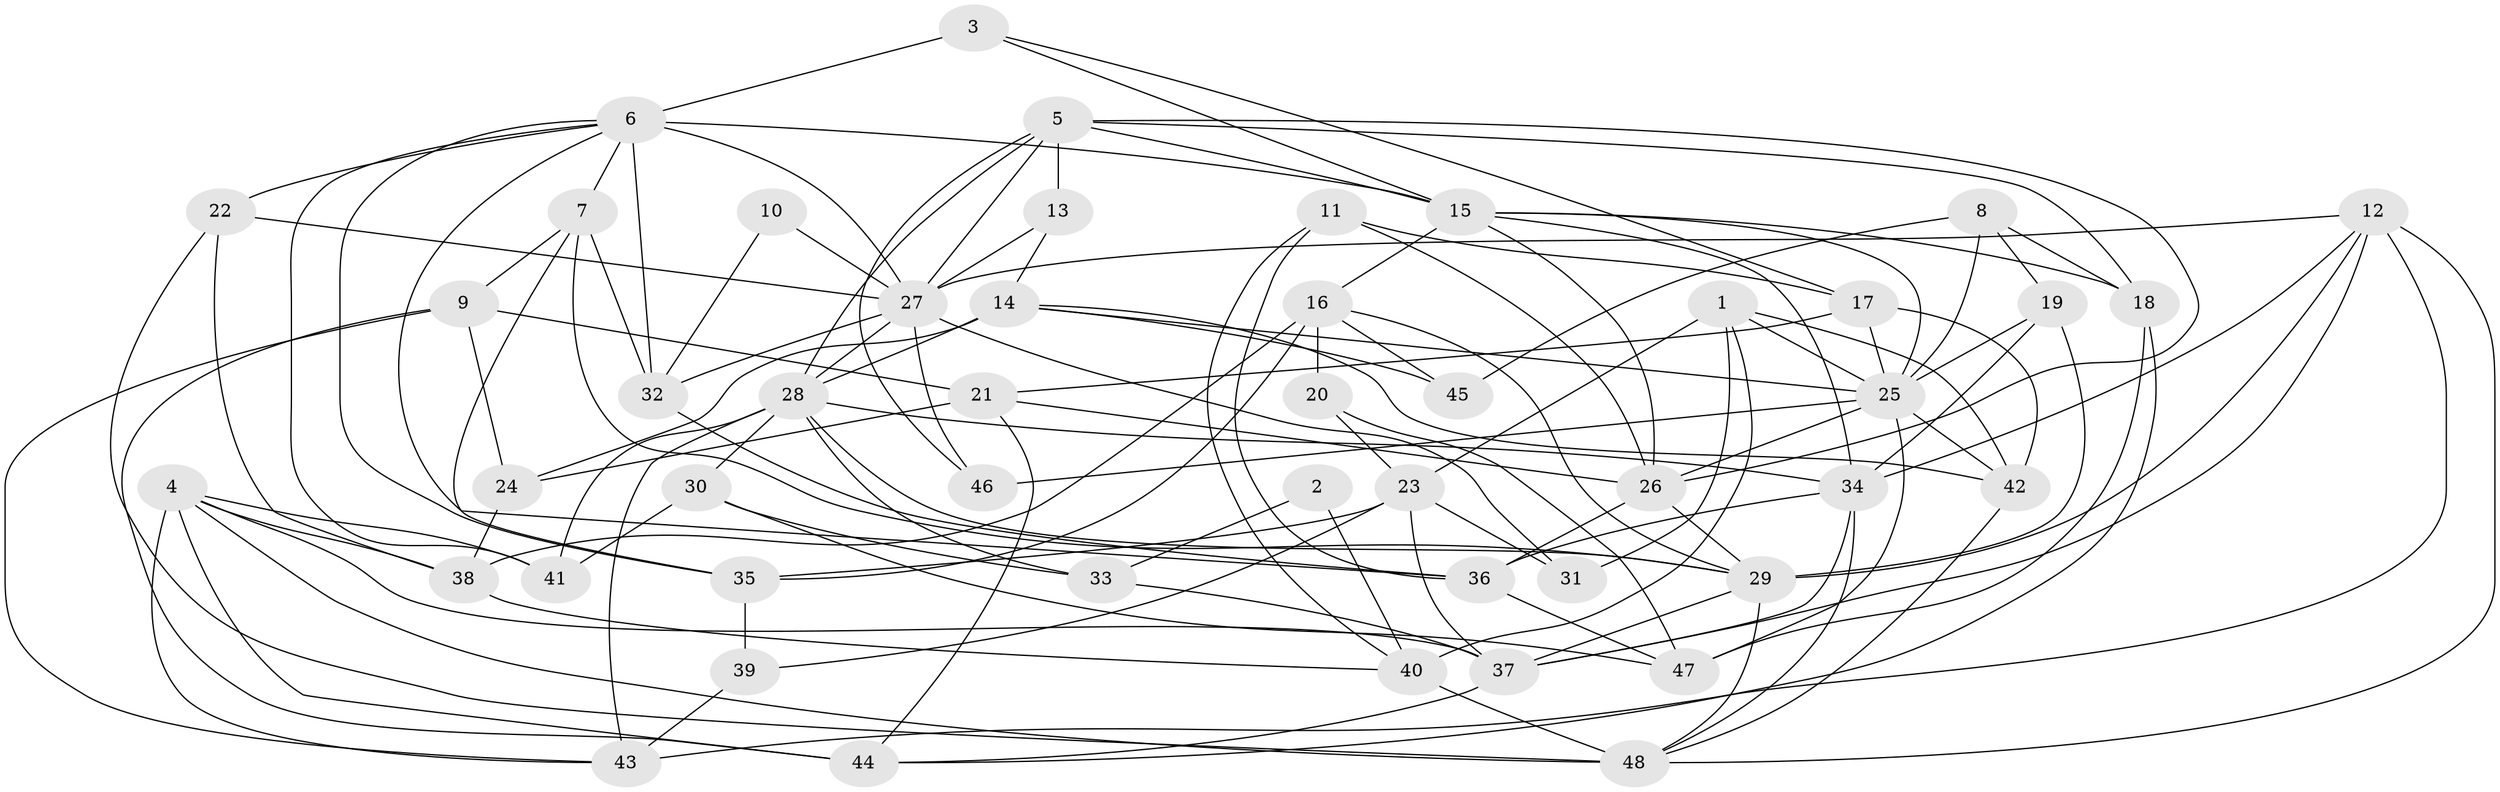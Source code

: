 // original degree distribution, {4: 0.22105263157894736, 7: 0.07368421052631578, 3: 0.28421052631578947, 5: 0.21052631578947367, 6: 0.05263157894736842, 2: 0.14736842105263157, 8: 0.010526315789473684}
// Generated by graph-tools (version 1.1) at 2025/02/03/09/25 03:02:10]
// undirected, 48 vertices, 126 edges
graph export_dot {
graph [start="1"]
  node [color=gray90,style=filled];
  1;
  2;
  3;
  4;
  5;
  6;
  7;
  8;
  9;
  10;
  11;
  12;
  13;
  14;
  15;
  16;
  17;
  18;
  19;
  20;
  21;
  22;
  23;
  24;
  25;
  26;
  27;
  28;
  29;
  30;
  31;
  32;
  33;
  34;
  35;
  36;
  37;
  38;
  39;
  40;
  41;
  42;
  43;
  44;
  45;
  46;
  47;
  48;
  1 -- 23 [weight=1.0];
  1 -- 25 [weight=1.0];
  1 -- 31 [weight=1.0];
  1 -- 40 [weight=2.0];
  1 -- 42 [weight=1.0];
  2 -- 33 [weight=1.0];
  2 -- 40 [weight=1.0];
  3 -- 6 [weight=2.0];
  3 -- 15 [weight=1.0];
  3 -- 17 [weight=1.0];
  4 -- 37 [weight=1.0];
  4 -- 38 [weight=1.0];
  4 -- 41 [weight=1.0];
  4 -- 43 [weight=1.0];
  4 -- 44 [weight=2.0];
  4 -- 48 [weight=1.0];
  5 -- 13 [weight=1.0];
  5 -- 15 [weight=1.0];
  5 -- 18 [weight=1.0];
  5 -- 26 [weight=1.0];
  5 -- 27 [weight=1.0];
  5 -- 28 [weight=1.0];
  5 -- 46 [weight=1.0];
  6 -- 7 [weight=1.0];
  6 -- 15 [weight=1.0];
  6 -- 22 [weight=1.0];
  6 -- 27 [weight=1.0];
  6 -- 32 [weight=1.0];
  6 -- 35 [weight=1.0];
  6 -- 36 [weight=1.0];
  6 -- 41 [weight=1.0];
  7 -- 9 [weight=1.0];
  7 -- 29 [weight=1.0];
  7 -- 32 [weight=1.0];
  7 -- 35 [weight=1.0];
  8 -- 18 [weight=1.0];
  8 -- 19 [weight=1.0];
  8 -- 25 [weight=2.0];
  8 -- 45 [weight=1.0];
  9 -- 21 [weight=1.0];
  9 -- 24 [weight=1.0];
  9 -- 43 [weight=1.0];
  9 -- 44 [weight=1.0];
  10 -- 27 [weight=2.0];
  10 -- 32 [weight=1.0];
  11 -- 17 [weight=1.0];
  11 -- 26 [weight=1.0];
  11 -- 36 [weight=1.0];
  11 -- 40 [weight=1.0];
  12 -- 27 [weight=1.0];
  12 -- 29 [weight=1.0];
  12 -- 34 [weight=1.0];
  12 -- 37 [weight=1.0];
  12 -- 43 [weight=1.0];
  12 -- 48 [weight=1.0];
  13 -- 14 [weight=1.0];
  13 -- 27 [weight=1.0];
  14 -- 24 [weight=1.0];
  14 -- 25 [weight=1.0];
  14 -- 28 [weight=1.0];
  14 -- 42 [weight=1.0];
  14 -- 45 [weight=1.0];
  15 -- 16 [weight=1.0];
  15 -- 18 [weight=1.0];
  15 -- 25 [weight=1.0];
  15 -- 26 [weight=1.0];
  15 -- 34 [weight=1.0];
  16 -- 20 [weight=2.0];
  16 -- 29 [weight=1.0];
  16 -- 35 [weight=1.0];
  16 -- 38 [weight=1.0];
  16 -- 45 [weight=1.0];
  17 -- 21 [weight=1.0];
  17 -- 25 [weight=1.0];
  17 -- 42 [weight=1.0];
  18 -- 44 [weight=1.0];
  18 -- 47 [weight=1.0];
  19 -- 25 [weight=1.0];
  19 -- 29 [weight=1.0];
  19 -- 34 [weight=2.0];
  20 -- 23 [weight=1.0];
  20 -- 47 [weight=1.0];
  21 -- 24 [weight=1.0];
  21 -- 26 [weight=2.0];
  21 -- 44 [weight=1.0];
  22 -- 27 [weight=1.0];
  22 -- 38 [weight=1.0];
  22 -- 48 [weight=1.0];
  23 -- 31 [weight=1.0];
  23 -- 35 [weight=1.0];
  23 -- 37 [weight=1.0];
  23 -- 39 [weight=1.0];
  24 -- 38 [weight=2.0];
  25 -- 26 [weight=1.0];
  25 -- 42 [weight=1.0];
  25 -- 46 [weight=1.0];
  25 -- 47 [weight=1.0];
  26 -- 29 [weight=1.0];
  26 -- 36 [weight=1.0];
  27 -- 28 [weight=1.0];
  27 -- 31 [weight=1.0];
  27 -- 32 [weight=1.0];
  27 -- 46 [weight=1.0];
  28 -- 29 [weight=1.0];
  28 -- 30 [weight=2.0];
  28 -- 33 [weight=1.0];
  28 -- 34 [weight=1.0];
  28 -- 41 [weight=1.0];
  28 -- 43 [weight=1.0];
  29 -- 37 [weight=1.0];
  29 -- 48 [weight=1.0];
  30 -- 33 [weight=1.0];
  30 -- 41 [weight=1.0];
  30 -- 47 [weight=1.0];
  32 -- 36 [weight=2.0];
  33 -- 37 [weight=1.0];
  34 -- 36 [weight=1.0];
  34 -- 37 [weight=1.0];
  34 -- 48 [weight=1.0];
  35 -- 39 [weight=1.0];
  36 -- 47 [weight=1.0];
  37 -- 44 [weight=1.0];
  38 -- 40 [weight=1.0];
  39 -- 43 [weight=1.0];
  40 -- 48 [weight=2.0];
  42 -- 48 [weight=1.0];
}
